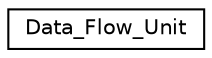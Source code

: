 digraph "Graphical Class Hierarchy"
{
 // LATEX_PDF_SIZE
  edge [fontname="Helvetica",fontsize="10",labelfontname="Helvetica",labelfontsize="10"];
  node [fontname="Helvetica",fontsize="10",shape=record];
  rankdir="LR";
  Node0 [label="Data_Flow_Unit",height=0.2,width=0.4,color="black", fillcolor="white", style="filled",URL="$structData__Flow__Unit.html",tooltip=" "];
}
